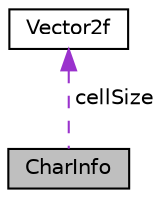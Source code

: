digraph "CharInfo"
{
 // LATEX_PDF_SIZE
  edge [fontname="Helvetica",fontsize="10",labelfontname="Helvetica",labelfontsize="10"];
  node [fontname="Helvetica",fontsize="10",shape=record];
  Node1 [label="CharInfo",height=0.2,width=0.4,color="black", fillcolor="grey75", style="filled", fontcolor="black",tooltip="Font character information in pixels."];
  Node2 -> Node1 [dir="back",color="darkorchid3",fontsize="10",style="dashed",label=" cellSize" ,fontname="Helvetica"];
  Node2 [label="Vector2f",height=0.2,width=0.4,color="black", fillcolor="white", style="filled",URL="$unionVector2f.html",tooltip="2D floating-point vector with convenience accessors."];
}
